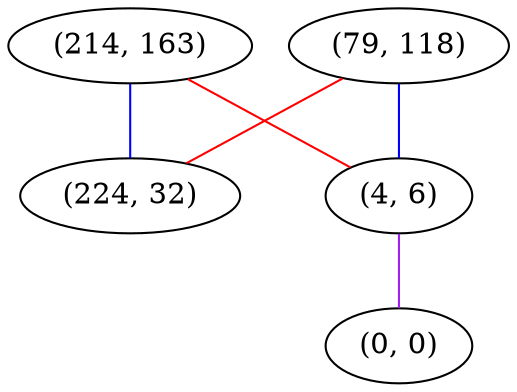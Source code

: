 graph "" {
"(214, 163)";
"(79, 118)";
"(224, 32)";
"(4, 6)";
"(0, 0)";
"(214, 163)" -- "(224, 32)"  [color=blue, key=0, weight=3];
"(214, 163)" -- "(4, 6)"  [color=red, key=0, weight=1];
"(79, 118)" -- "(224, 32)"  [color=red, key=0, weight=1];
"(79, 118)" -- "(4, 6)"  [color=blue, key=0, weight=3];
"(4, 6)" -- "(0, 0)"  [color=purple, key=0, weight=4];
}
